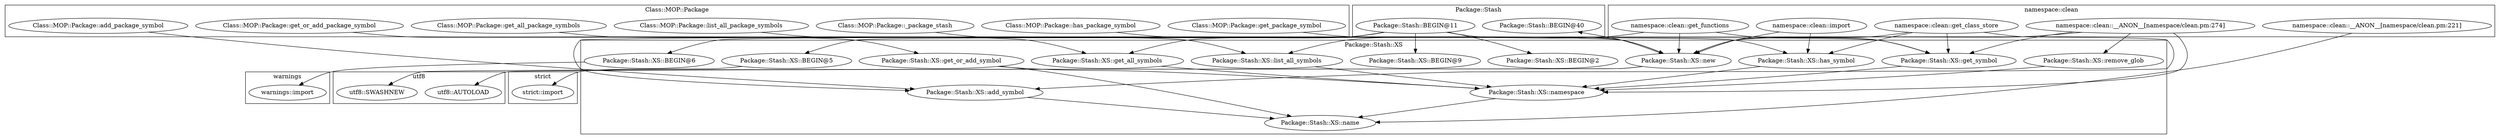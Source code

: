 digraph {
graph [overlap=false]
subgraph cluster_Package_Stash_XS {
	label="Package::Stash::XS";
	"Package::Stash::XS::get_symbol";
	"Package::Stash::XS::has_symbol";
	"Package::Stash::XS::BEGIN@6";
	"Package::Stash::XS::list_all_symbols";
	"Package::Stash::XS::add_symbol";
	"Package::Stash::XS::name";
	"Package::Stash::XS::get_or_add_symbol";
	"Package::Stash::XS::namespace";
	"Package::Stash::XS::get_all_symbols";
	"Package::Stash::XS::new";
	"Package::Stash::XS::BEGIN@2";
	"Package::Stash::XS::remove_glob";
	"Package::Stash::XS::BEGIN@9";
	"Package::Stash::XS::BEGIN@5";
}
subgraph cluster_Package_Stash {
	label="Package::Stash";
	"Package::Stash::BEGIN@40";
	"Package::Stash::BEGIN@11";
}
subgraph cluster_utf8 {
	label="utf8";
	"utf8::AUTOLOAD";
	"utf8::SWASHNEW";
}
subgraph cluster_namespace_clean {
	label="namespace::clean";
	"namespace::clean::__ANON__[namespace/clean.pm:221]";
	"namespace::clean::import";
	"namespace::clean::get_class_store";
	"namespace::clean::get_functions";
	"namespace::clean::__ANON__[namespace/clean.pm:274]";
}
subgraph cluster_warnings {
	label="warnings";
	"warnings::import";
}
subgraph cluster_strict {
	label="strict";
	"strict::import";
}
subgraph cluster_Class_MOP_Package {
	label="Class::MOP::Package";
	"Class::MOP::Package::add_package_symbol";
	"Class::MOP::Package::_package_stash";
	"Class::MOP::Package::get_all_package_symbols";
	"Class::MOP::Package::list_all_package_symbols";
	"Class::MOP::Package::get_package_symbol";
	"Class::MOP::Package::has_package_symbol";
	"Class::MOP::Package::get_or_add_package_symbol";
}
"namespace::clean::__ANON__[namespace/clean.pm:274]" -> "Package::Stash::XS::remove_glob";
"namespace::clean::import" -> "Package::Stash::XS::has_symbol";
"namespace::clean::get_class_store" -> "Package::Stash::XS::has_symbol";
"Class::MOP::Package::has_package_symbol" -> "Package::Stash::XS::has_symbol";
"Class::MOP::Package::get_or_add_package_symbol" -> "Package::Stash::XS::get_or_add_symbol";
"namespace::clean::get_class_store" -> "Package::Stash::XS::get_symbol";
"Class::MOP::Package::get_package_symbol" -> "Package::Stash::XS::get_symbol";
"namespace::clean::get_functions" -> "Package::Stash::XS::get_symbol";
"namespace::clean::__ANON__[namespace/clean.pm:274]" -> "Package::Stash::XS::get_symbol";
"Class::MOP::Package::list_all_package_symbols" -> "Package::Stash::XS::list_all_symbols";
"namespace::clean::get_functions" -> "Package::Stash::XS::list_all_symbols";
"Package::Stash::XS::new" -> "Package::Stash::BEGIN@40";
"Package::Stash::XS::BEGIN@6" -> "warnings::import";
"Class::MOP::Package::_package_stash" -> "Package::Stash::XS::new";
"namespace::clean::import" -> "Package::Stash::XS::new";
"namespace::clean::get_class_store" -> "Package::Stash::XS::new";
"Package::Stash::BEGIN@11" -> "Package::Stash::XS::new";
"namespace::clean::get_functions" -> "Package::Stash::XS::new";
"namespace::clean::__ANON__[namespace/clean.pm:274]" -> "Package::Stash::XS::new";
"Package::Stash::XS::BEGIN@5" -> "strict::import";
"Package::Stash::BEGIN@11" -> "Package::Stash::XS::BEGIN@5";
"Package::Stash::BEGIN@11" -> "Package::Stash::XS::BEGIN@2";
"Package::Stash::BEGIN@11" -> "Package::Stash::XS::BEGIN@9";
"Class::MOP::Package::get_all_package_symbols" -> "Package::Stash::XS::get_all_symbols";
"Package::Stash::BEGIN@11" -> "Package::Stash::XS::get_all_symbols";
"Package::Stash::XS::get_all_symbols" -> "Package::Stash::XS::namespace";
"Package::Stash::XS::has_symbol" -> "Package::Stash::XS::namespace";
"Package::Stash::XS::get_symbol" -> "Package::Stash::XS::namespace";
"Package::Stash::XS::list_all_symbols" -> "Package::Stash::XS::namespace";
"Package::Stash::XS::remove_glob" -> "Package::Stash::XS::namespace";
"Package::Stash::XS::get_or_add_symbol" -> "Package::Stash::XS::namespace";
"namespace::clean::__ANON__[namespace/clean.pm:274]" -> "Package::Stash::XS::namespace";
"namespace::clean::__ANON__[namespace/clean.pm:221]" -> "Package::Stash::XS::name";
"Package::Stash::XS::add_symbol" -> "Package::Stash::XS::name";
"Package::Stash::XS::get_or_add_symbol" -> "Package::Stash::XS::name";
"Package::Stash::XS::namespace" -> "Package::Stash::XS::name";
"Class::MOP::Package::add_package_symbol" -> "Package::Stash::XS::add_symbol";
"namespace::clean::get_class_store" -> "Package::Stash::XS::add_symbol";
"Package::Stash::BEGIN@11" -> "Package::Stash::XS::add_symbol";
"Package::Stash::BEGIN@11" -> "Package::Stash::XS::BEGIN@6";
"Package::Stash::XS::new" -> "utf8::AUTOLOAD";
"Package::Stash::XS::new" -> "utf8::SWASHNEW";
}
